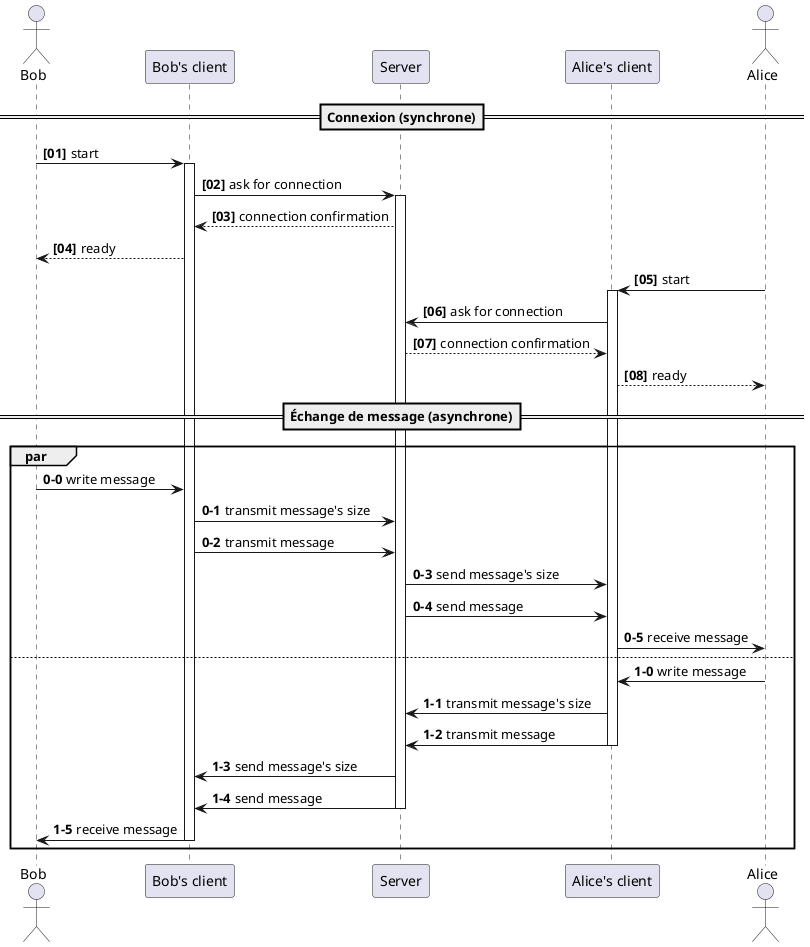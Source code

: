 @startuml protocole

skinparam responseMessageBelowArrow true

actor Bob 
participant "Bob's client" as Client1
participant Server 
participant "Alice's client" as Client2
actor Alice
==Connexion (synchrone)==
autonumber "<b>[00]"
Bob -> Client1++: start
Client1 -> Server++: ask for connection
Server --> Client1: connection confirmation
Client1 --> Bob: ready
Alice -> Client2++: start
Client2 -> Server: ask for connection
Server --> Client2: connection confirmation
Client2 --> Alice: ready

==Échange de message (asynchrone)==

par
autonumber 0-0
Bob -> Client1 : write message
Client1 -> Server: transmit message's size
Client1 -> Server: transmit message
Server -> Client2: send message's size
Server -> Client2: send message
Client2 -> Alice: receive message
else
autonumber 1-0
Alice -> Client2--: write message
Client2 -> Server: transmit message's size
Client2 -> Server--: transmit message
Server -> Client1: send message's size
Server -> Client1--: send message
Client1 -> Bob--: receive message
end
@enduml